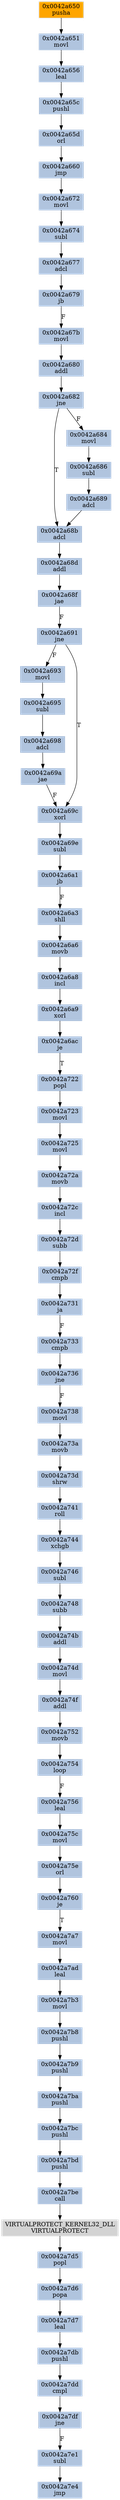 strict digraph G {
	graph [bgcolor=transparent,
		name=G
	];
	node [color=lightsteelblue,
		fillcolor=lightsteelblue,
		shape=rectangle,
		style=filled
	];
	"0x0042a756"	[label="0x0042a756
leal"];
	"0x0042a75c"	[label="0x0042a75c
movl"];
	"0x0042a756" -> "0x0042a75c"	[color="#000000"];
	"0x0042a7be"	[label="0x0042a7be
call"];
	VIRTUALPROTECT_KERNEL32_DLL	[color=lightgrey,
		fillcolor=lightgrey,
		label="VIRTUALPROTECT_KERNEL32_DLL
VIRTUALPROTECT"];
	"0x0042a7be" -> VIRTUALPROTECT_KERNEL32_DLL	[color="#000000"];
	"0x0042a741"	[label="0x0042a741
roll"];
	"0x0042a744"	[label="0x0042a744
xchgb"];
	"0x0042a741" -> "0x0042a744"	[color="#000000"];
	"0x0042a7db"	[label="0x0042a7db
pushl"];
	"0x0042a7dd"	[label="0x0042a7dd
cmpl"];
	"0x0042a7db" -> "0x0042a7dd"	[color="#000000"];
	"0x0042a725"	[label="0x0042a725
movl"];
	"0x0042a72a"	[label="0x0042a72a
movb"];
	"0x0042a725" -> "0x0042a72a"	[color="#000000"];
	"0x0042a7bd"	[label="0x0042a7bd
pushl"];
	"0x0042a7bd" -> "0x0042a7be"	[color="#000000"];
	"0x0042a74d"	[label="0x0042a74d
movl"];
	"0x0042a74f"	[label="0x0042a74f
addl"];
	"0x0042a74d" -> "0x0042a74f"	[color="#000000"];
	"0x0042a691"	[label="0x0042a691
jne"];
	"0x0042a693"	[label="0x0042a693
movl"];
	"0x0042a691" -> "0x0042a693"	[color="#000000",
		label=F];
	"0x0042a69c"	[label="0x0042a69c
xorl"];
	"0x0042a691" -> "0x0042a69c"	[color="#000000",
		label=T];
	"0x0042a672"	[label="0x0042a672
movl"];
	"0x0042a674"	[label="0x0042a674
subl"];
	"0x0042a672" -> "0x0042a674"	[color="#000000"];
	"0x0042a680"	[label="0x0042a680
addl"];
	"0x0042a682"	[label="0x0042a682
jne"];
	"0x0042a680" -> "0x0042a682"	[color="#000000"];
	"0x0042a650"	[color=lightgrey,
		fillcolor=orange,
		label="0x0042a650
pusha"];
	"0x0042a651"	[label="0x0042a651
movl"];
	"0x0042a650" -> "0x0042a651"	[color="#000000"];
	"0x0042a722"	[label="0x0042a722
popl"];
	"0x0042a723"	[label="0x0042a723
movl"];
	"0x0042a722" -> "0x0042a723"	[color="#000000"];
	"0x0042a752"	[label="0x0042a752
movb"];
	"0x0042a754"	[label="0x0042a754
loop"];
	"0x0042a752" -> "0x0042a754"	[color="#000000"];
	"0x0042a7ba"	[label="0x0042a7ba
pushl"];
	"0x0042a7bc"	[label="0x0042a7bc
pushl"];
	"0x0042a7ba" -> "0x0042a7bc"	[color="#000000"];
	"0x0042a6a8"	[label="0x0042a6a8
incl"];
	"0x0042a6a9"	[label="0x0042a6a9
xorl"];
	"0x0042a6a8" -> "0x0042a6a9"	[color="#000000"];
	"0x0042a65c"	[label="0x0042a65c
pushl"];
	"0x0042a65d"	[label="0x0042a65d
orl"];
	"0x0042a65c" -> "0x0042a65d"	[color="#000000"];
	"0x0042a695"	[label="0x0042a695
subl"];
	"0x0042a698"	[label="0x0042a698
adcl"];
	"0x0042a695" -> "0x0042a698"	[color="#000000"];
	"0x0042a7d6"	[label="0x0042a7d6
popa"];
	"0x0042a7d7"	[label="0x0042a7d7
leal"];
	"0x0042a7d6" -> "0x0042a7d7"	[color="#000000"];
	"0x0042a68b"	[label="0x0042a68b
adcl"];
	"0x0042a682" -> "0x0042a68b"	[color="#000000",
		label=T];
	"0x0042a684"	[label="0x0042a684
movl"];
	"0x0042a682" -> "0x0042a684"	[color="#000000",
		label=F];
	"0x0042a7ad"	[label="0x0042a7ad
leal"];
	"0x0042a7b3"	[label="0x0042a7b3
movl"];
	"0x0042a7ad" -> "0x0042a7b3"	[color="#000000"];
	"0x0042a7a7"	[label="0x0042a7a7
movl"];
	"0x0042a7a7" -> "0x0042a7ad"	[color="#000000"];
	"0x0042a733"	[label="0x0042a733
cmpb"];
	"0x0042a736"	[label="0x0042a736
jne"];
	"0x0042a733" -> "0x0042a736"	[color="#000000"];
	"0x0042a68d"	[label="0x0042a68d
addl"];
	"0x0042a68b" -> "0x0042a68d"	[color="#000000"];
	"0x0042a754" -> "0x0042a756"	[color="#000000",
		label=F];
	"0x0042a7e4"	[label="0x0042a7e4
jmp"];
	"0x0042a75e"	[label="0x0042a75e
orl"];
	"0x0042a75c" -> "0x0042a75e"	[color="#000000"];
	"0x0042a7df"	[label="0x0042a7df
jne"];
	"0x0042a7e1"	[label="0x0042a7e1
subl"];
	"0x0042a7df" -> "0x0042a7e1"	[color="#000000",
		label=F];
	"0x0042a7b8"	[label="0x0042a7b8
pushl"];
	"0x0042a7b9"	[label="0x0042a7b9
pushl"];
	"0x0042a7b8" -> "0x0042a7b9"	[color="#000000"];
	"0x0042a660"	[label="0x0042a660
jmp"];
	"0x0042a660" -> "0x0042a672"	[color="#000000"];
	"0x0042a7d5"	[label="0x0042a7d5
popl"];
	"0x0042a7d5" -> "0x0042a7d6"	[color="#000000"];
	"0x0042a689"	[label="0x0042a689
adcl"];
	"0x0042a689" -> "0x0042a68b"	[color="#000000"];
	"0x0042a74b"	[label="0x0042a74b
addl"];
	"0x0042a74b" -> "0x0042a74d"	[color="#000000"];
	"0x0042a7d7" -> "0x0042a7db"	[color="#000000"];
	"0x0042a677"	[label="0x0042a677
adcl"];
	"0x0042a679"	[label="0x0042a679
jb"];
	"0x0042a677" -> "0x0042a679"	[color="#000000"];
	"0x0042a686"	[label="0x0042a686
subl"];
	"0x0042a684" -> "0x0042a686"	[color="#000000"];
	"0x0042a738"	[label="0x0042a738
movl"];
	"0x0042a736" -> "0x0042a738"	[color="#000000",
		label=F];
	"0x0042a746"	[label="0x0042a746
subl"];
	"0x0042a744" -> "0x0042a746"	[color="#000000"];
	"0x0042a69a"	[label="0x0042a69a
jae"];
	"0x0042a69a" -> "0x0042a69c"	[color="#000000",
		label=F];
	"0x0042a69e"	[label="0x0042a69e
subl"];
	"0x0042a6a1"	[label="0x0042a6a1
jb"];
	"0x0042a69e" -> "0x0042a6a1"	[color="#000000"];
	"0x0042a674" -> "0x0042a677"	[color="#000000"];
	"0x0042a73a"	[label="0x0042a73a
movb"];
	"0x0042a73d"	[label="0x0042a73d
shrw"];
	"0x0042a73a" -> "0x0042a73d"	[color="#000000"];
	"0x0042a760"	[label="0x0042a760
je"];
	"0x0042a75e" -> "0x0042a760"	[color="#000000"];
	"0x0042a68f"	[label="0x0042a68f
jae"];
	"0x0042a68d" -> "0x0042a68f"	[color="#000000"];
	"0x0042a698" -> "0x0042a69a"	[color="#000000"];
	"0x0042a731"	[label="0x0042a731
ja"];
	"0x0042a731" -> "0x0042a733"	[color="#000000",
		label=F];
	"0x0042a748"	[label="0x0042a748
subb"];
	"0x0042a746" -> "0x0042a748"	[color="#000000"];
	"0x0042a760" -> "0x0042a7a7"	[color="#000000",
		label=T];
	"0x0042a67b"	[label="0x0042a67b
movl"];
	"0x0042a67b" -> "0x0042a680"	[color="#000000"];
	"0x0042a73d" -> "0x0042a741"	[color="#000000"];
	VIRTUALPROTECT_KERNEL32_DLL -> "0x0042a7d5"	[color="#000000"];
	"0x0042a74f" -> "0x0042a752"	[color="#000000"];
	"0x0042a738" -> "0x0042a73a"	[color="#000000"];
	"0x0042a723" -> "0x0042a725"	[color="#000000"];
	"0x0042a6ac"	[label="0x0042a6ac
je"];
	"0x0042a6ac" -> "0x0042a722"	[color="#000000",
		label=T];
	"0x0042a656"	[label="0x0042a656
leal"];
	"0x0042a651" -> "0x0042a656"	[color="#000000"];
	"0x0042a6a3"	[label="0x0042a6a3
shll"];
	"0x0042a6a1" -> "0x0042a6a3"	[color="#000000",
		label=F];
	"0x0042a6a6"	[label="0x0042a6a6
movb"];
	"0x0042a6a3" -> "0x0042a6a6"	[color="#000000"];
	"0x0042a7bc" -> "0x0042a7bd"	[color="#000000"];
	"0x0042a7dd" -> "0x0042a7df"	[color="#000000"];
	"0x0042a748" -> "0x0042a74b"	[color="#000000"];
	"0x0042a7e1" -> "0x0042a7e4"	[color="#000000"];
	"0x0042a679" -> "0x0042a67b"	[color="#000000",
		label=F];
	"0x0042a656" -> "0x0042a65c"	[color="#000000"];
	"0x0042a72c"	[label="0x0042a72c
incl"];
	"0x0042a72a" -> "0x0042a72c"	[color="#000000"];
	"0x0042a686" -> "0x0042a689"	[color="#000000"];
	"0x0042a72d"	[label="0x0042a72d
subb"];
	"0x0042a72c" -> "0x0042a72d"	[color="#000000"];
	"0x0042a65d" -> "0x0042a660"	[color="#000000"];
	"0x0042a693" -> "0x0042a695"	[color="#000000"];
	"0x0042a7b3" -> "0x0042a7b8"	[color="#000000"];
	"0x0042a6a9" -> "0x0042a6ac"	[color="#000000"];
	"0x0042a69c" -> "0x0042a69e"	[color="#000000"];
	"0x0042a68f" -> "0x0042a691"	[color="#000000",
		label=F];
	"0x0042a7b9" -> "0x0042a7ba"	[color="#000000"];
	"0x0042a72f"	[label="0x0042a72f
cmpb"];
	"0x0042a72f" -> "0x0042a731"	[color="#000000"];
	"0x0042a6a6" -> "0x0042a6a8"	[color="#000000"];
	"0x0042a72d" -> "0x0042a72f"	[color="#000000"];
}
